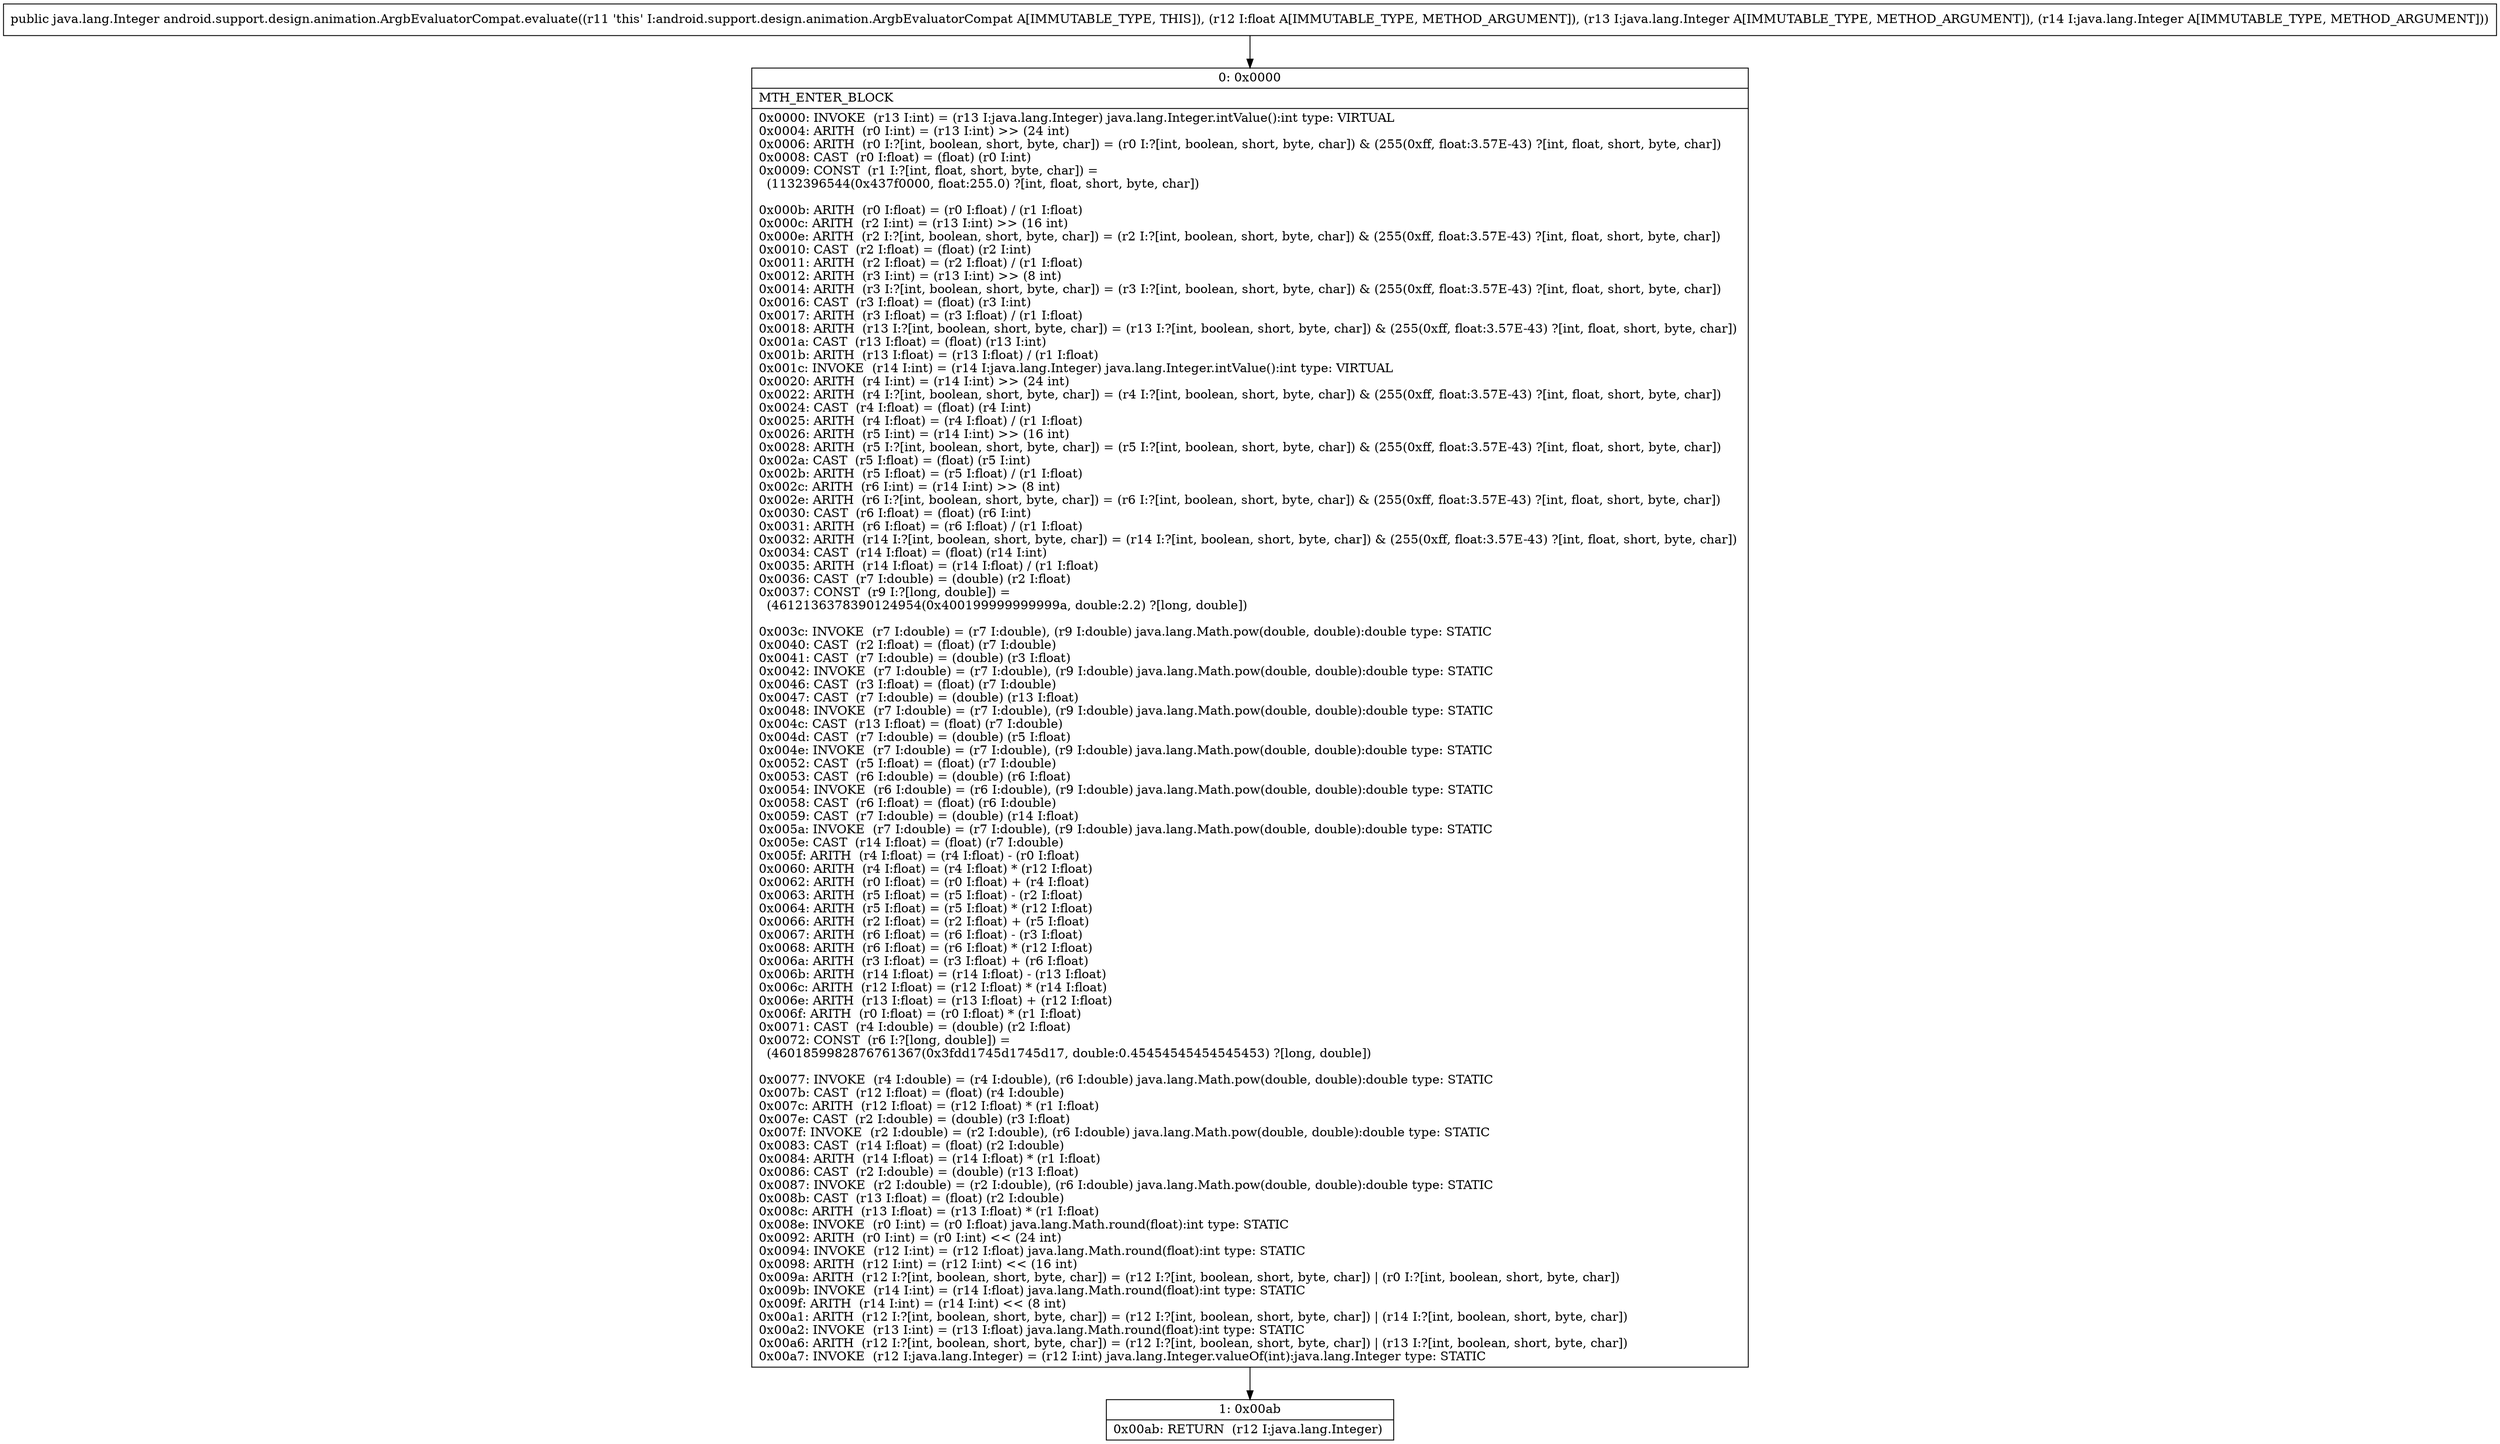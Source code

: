digraph "CFG forandroid.support.design.animation.ArgbEvaluatorCompat.evaluate(FLjava\/lang\/Integer;Ljava\/lang\/Integer;)Ljava\/lang\/Integer;" {
Node_0 [shape=record,label="{0\:\ 0x0000|MTH_ENTER_BLOCK\l|0x0000: INVOKE  (r13 I:int) = (r13 I:java.lang.Integer) java.lang.Integer.intValue():int type: VIRTUAL \l0x0004: ARITH  (r0 I:int) = (r13 I:int) \>\> (24 int) \l0x0006: ARITH  (r0 I:?[int, boolean, short, byte, char]) = (r0 I:?[int, boolean, short, byte, char]) & (255(0xff, float:3.57E\-43) ?[int, float, short, byte, char]) \l0x0008: CAST  (r0 I:float) = (float) (r0 I:int) \l0x0009: CONST  (r1 I:?[int, float, short, byte, char]) = \l  (1132396544(0x437f0000, float:255.0) ?[int, float, short, byte, char])\l \l0x000b: ARITH  (r0 I:float) = (r0 I:float) \/ (r1 I:float) \l0x000c: ARITH  (r2 I:int) = (r13 I:int) \>\> (16 int) \l0x000e: ARITH  (r2 I:?[int, boolean, short, byte, char]) = (r2 I:?[int, boolean, short, byte, char]) & (255(0xff, float:3.57E\-43) ?[int, float, short, byte, char]) \l0x0010: CAST  (r2 I:float) = (float) (r2 I:int) \l0x0011: ARITH  (r2 I:float) = (r2 I:float) \/ (r1 I:float) \l0x0012: ARITH  (r3 I:int) = (r13 I:int) \>\> (8 int) \l0x0014: ARITH  (r3 I:?[int, boolean, short, byte, char]) = (r3 I:?[int, boolean, short, byte, char]) & (255(0xff, float:3.57E\-43) ?[int, float, short, byte, char]) \l0x0016: CAST  (r3 I:float) = (float) (r3 I:int) \l0x0017: ARITH  (r3 I:float) = (r3 I:float) \/ (r1 I:float) \l0x0018: ARITH  (r13 I:?[int, boolean, short, byte, char]) = (r13 I:?[int, boolean, short, byte, char]) & (255(0xff, float:3.57E\-43) ?[int, float, short, byte, char]) \l0x001a: CAST  (r13 I:float) = (float) (r13 I:int) \l0x001b: ARITH  (r13 I:float) = (r13 I:float) \/ (r1 I:float) \l0x001c: INVOKE  (r14 I:int) = (r14 I:java.lang.Integer) java.lang.Integer.intValue():int type: VIRTUAL \l0x0020: ARITH  (r4 I:int) = (r14 I:int) \>\> (24 int) \l0x0022: ARITH  (r4 I:?[int, boolean, short, byte, char]) = (r4 I:?[int, boolean, short, byte, char]) & (255(0xff, float:3.57E\-43) ?[int, float, short, byte, char]) \l0x0024: CAST  (r4 I:float) = (float) (r4 I:int) \l0x0025: ARITH  (r4 I:float) = (r4 I:float) \/ (r1 I:float) \l0x0026: ARITH  (r5 I:int) = (r14 I:int) \>\> (16 int) \l0x0028: ARITH  (r5 I:?[int, boolean, short, byte, char]) = (r5 I:?[int, boolean, short, byte, char]) & (255(0xff, float:3.57E\-43) ?[int, float, short, byte, char]) \l0x002a: CAST  (r5 I:float) = (float) (r5 I:int) \l0x002b: ARITH  (r5 I:float) = (r5 I:float) \/ (r1 I:float) \l0x002c: ARITH  (r6 I:int) = (r14 I:int) \>\> (8 int) \l0x002e: ARITH  (r6 I:?[int, boolean, short, byte, char]) = (r6 I:?[int, boolean, short, byte, char]) & (255(0xff, float:3.57E\-43) ?[int, float, short, byte, char]) \l0x0030: CAST  (r6 I:float) = (float) (r6 I:int) \l0x0031: ARITH  (r6 I:float) = (r6 I:float) \/ (r1 I:float) \l0x0032: ARITH  (r14 I:?[int, boolean, short, byte, char]) = (r14 I:?[int, boolean, short, byte, char]) & (255(0xff, float:3.57E\-43) ?[int, float, short, byte, char]) \l0x0034: CAST  (r14 I:float) = (float) (r14 I:int) \l0x0035: ARITH  (r14 I:float) = (r14 I:float) \/ (r1 I:float) \l0x0036: CAST  (r7 I:double) = (double) (r2 I:float) \l0x0037: CONST  (r9 I:?[long, double]) = \l  (4612136378390124954(0x400199999999999a, double:2.2) ?[long, double])\l \l0x003c: INVOKE  (r7 I:double) = (r7 I:double), (r9 I:double) java.lang.Math.pow(double, double):double type: STATIC \l0x0040: CAST  (r2 I:float) = (float) (r7 I:double) \l0x0041: CAST  (r7 I:double) = (double) (r3 I:float) \l0x0042: INVOKE  (r7 I:double) = (r7 I:double), (r9 I:double) java.lang.Math.pow(double, double):double type: STATIC \l0x0046: CAST  (r3 I:float) = (float) (r7 I:double) \l0x0047: CAST  (r7 I:double) = (double) (r13 I:float) \l0x0048: INVOKE  (r7 I:double) = (r7 I:double), (r9 I:double) java.lang.Math.pow(double, double):double type: STATIC \l0x004c: CAST  (r13 I:float) = (float) (r7 I:double) \l0x004d: CAST  (r7 I:double) = (double) (r5 I:float) \l0x004e: INVOKE  (r7 I:double) = (r7 I:double), (r9 I:double) java.lang.Math.pow(double, double):double type: STATIC \l0x0052: CAST  (r5 I:float) = (float) (r7 I:double) \l0x0053: CAST  (r6 I:double) = (double) (r6 I:float) \l0x0054: INVOKE  (r6 I:double) = (r6 I:double), (r9 I:double) java.lang.Math.pow(double, double):double type: STATIC \l0x0058: CAST  (r6 I:float) = (float) (r6 I:double) \l0x0059: CAST  (r7 I:double) = (double) (r14 I:float) \l0x005a: INVOKE  (r7 I:double) = (r7 I:double), (r9 I:double) java.lang.Math.pow(double, double):double type: STATIC \l0x005e: CAST  (r14 I:float) = (float) (r7 I:double) \l0x005f: ARITH  (r4 I:float) = (r4 I:float) \- (r0 I:float) \l0x0060: ARITH  (r4 I:float) = (r4 I:float) * (r12 I:float) \l0x0062: ARITH  (r0 I:float) = (r0 I:float) + (r4 I:float) \l0x0063: ARITH  (r5 I:float) = (r5 I:float) \- (r2 I:float) \l0x0064: ARITH  (r5 I:float) = (r5 I:float) * (r12 I:float) \l0x0066: ARITH  (r2 I:float) = (r2 I:float) + (r5 I:float) \l0x0067: ARITH  (r6 I:float) = (r6 I:float) \- (r3 I:float) \l0x0068: ARITH  (r6 I:float) = (r6 I:float) * (r12 I:float) \l0x006a: ARITH  (r3 I:float) = (r3 I:float) + (r6 I:float) \l0x006b: ARITH  (r14 I:float) = (r14 I:float) \- (r13 I:float) \l0x006c: ARITH  (r12 I:float) = (r12 I:float) * (r14 I:float) \l0x006e: ARITH  (r13 I:float) = (r13 I:float) + (r12 I:float) \l0x006f: ARITH  (r0 I:float) = (r0 I:float) * (r1 I:float) \l0x0071: CAST  (r4 I:double) = (double) (r2 I:float) \l0x0072: CONST  (r6 I:?[long, double]) = \l  (4601859982876761367(0x3fdd1745d1745d17, double:0.45454545454545453) ?[long, double])\l \l0x0077: INVOKE  (r4 I:double) = (r4 I:double), (r6 I:double) java.lang.Math.pow(double, double):double type: STATIC \l0x007b: CAST  (r12 I:float) = (float) (r4 I:double) \l0x007c: ARITH  (r12 I:float) = (r12 I:float) * (r1 I:float) \l0x007e: CAST  (r2 I:double) = (double) (r3 I:float) \l0x007f: INVOKE  (r2 I:double) = (r2 I:double), (r6 I:double) java.lang.Math.pow(double, double):double type: STATIC \l0x0083: CAST  (r14 I:float) = (float) (r2 I:double) \l0x0084: ARITH  (r14 I:float) = (r14 I:float) * (r1 I:float) \l0x0086: CAST  (r2 I:double) = (double) (r13 I:float) \l0x0087: INVOKE  (r2 I:double) = (r2 I:double), (r6 I:double) java.lang.Math.pow(double, double):double type: STATIC \l0x008b: CAST  (r13 I:float) = (float) (r2 I:double) \l0x008c: ARITH  (r13 I:float) = (r13 I:float) * (r1 I:float) \l0x008e: INVOKE  (r0 I:int) = (r0 I:float) java.lang.Math.round(float):int type: STATIC \l0x0092: ARITH  (r0 I:int) = (r0 I:int) \<\< (24 int) \l0x0094: INVOKE  (r12 I:int) = (r12 I:float) java.lang.Math.round(float):int type: STATIC \l0x0098: ARITH  (r12 I:int) = (r12 I:int) \<\< (16 int) \l0x009a: ARITH  (r12 I:?[int, boolean, short, byte, char]) = (r12 I:?[int, boolean, short, byte, char]) \| (r0 I:?[int, boolean, short, byte, char]) \l0x009b: INVOKE  (r14 I:int) = (r14 I:float) java.lang.Math.round(float):int type: STATIC \l0x009f: ARITH  (r14 I:int) = (r14 I:int) \<\< (8 int) \l0x00a1: ARITH  (r12 I:?[int, boolean, short, byte, char]) = (r12 I:?[int, boolean, short, byte, char]) \| (r14 I:?[int, boolean, short, byte, char]) \l0x00a2: INVOKE  (r13 I:int) = (r13 I:float) java.lang.Math.round(float):int type: STATIC \l0x00a6: ARITH  (r12 I:?[int, boolean, short, byte, char]) = (r12 I:?[int, boolean, short, byte, char]) \| (r13 I:?[int, boolean, short, byte, char]) \l0x00a7: INVOKE  (r12 I:java.lang.Integer) = (r12 I:int) java.lang.Integer.valueOf(int):java.lang.Integer type: STATIC \l}"];
Node_1 [shape=record,label="{1\:\ 0x00ab|0x00ab: RETURN  (r12 I:java.lang.Integer) \l}"];
MethodNode[shape=record,label="{public java.lang.Integer android.support.design.animation.ArgbEvaluatorCompat.evaluate((r11 'this' I:android.support.design.animation.ArgbEvaluatorCompat A[IMMUTABLE_TYPE, THIS]), (r12 I:float A[IMMUTABLE_TYPE, METHOD_ARGUMENT]), (r13 I:java.lang.Integer A[IMMUTABLE_TYPE, METHOD_ARGUMENT]), (r14 I:java.lang.Integer A[IMMUTABLE_TYPE, METHOD_ARGUMENT])) }"];
MethodNode -> Node_0;
Node_0 -> Node_1;
}


